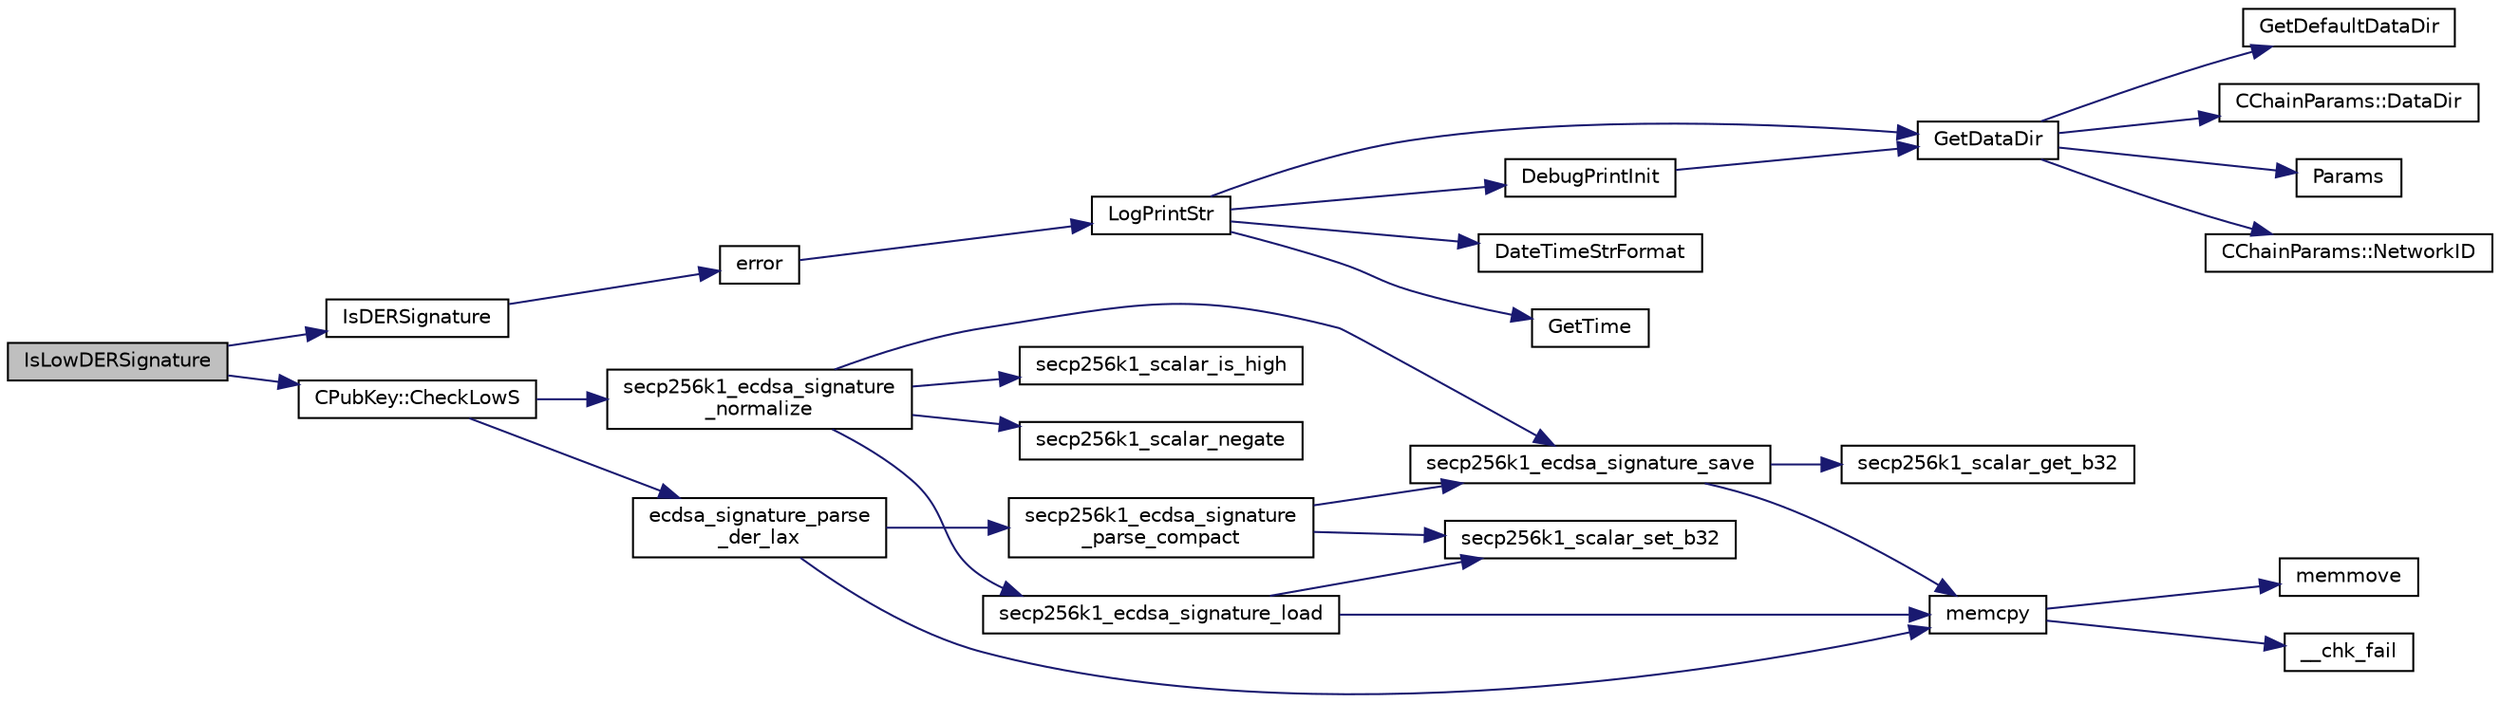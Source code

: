 digraph "IsLowDERSignature"
{
  edge [fontname="Helvetica",fontsize="10",labelfontname="Helvetica",labelfontsize="10"];
  node [fontname="Helvetica",fontsize="10",shape=record];
  rankdir="LR";
  Node2338 [label="IsLowDERSignature",height=0.2,width=0.4,color="black", fillcolor="grey75", style="filled", fontcolor="black"];
  Node2338 -> Node2339 [color="midnightblue",fontsize="10",style="solid",fontname="Helvetica"];
  Node2339 [label="IsDERSignature",height=0.2,width=0.4,color="black", fillcolor="white", style="filled",URL="$dd/d0f/script_8cpp.html#a085cff21cf73b4aa50c6fc5a0082ad85"];
  Node2339 -> Node2340 [color="midnightblue",fontsize="10",style="solid",fontname="Helvetica"];
  Node2340 [label="error",height=0.2,width=0.4,color="black", fillcolor="white", style="filled",URL="$d8/d3c/util_8h.html#af8985880cf4ef26df0a5aa2ffcb76662"];
  Node2340 -> Node2341 [color="midnightblue",fontsize="10",style="solid",fontname="Helvetica"];
  Node2341 [label="LogPrintStr",height=0.2,width=0.4,color="black", fillcolor="white", style="filled",URL="$d8/d3c/util_8h.html#afd4c3002b2797c0560adddb6af3ca1da"];
  Node2341 -> Node2342 [color="midnightblue",fontsize="10",style="solid",fontname="Helvetica"];
  Node2342 [label="DebugPrintInit",height=0.2,width=0.4,color="black", fillcolor="white", style="filled",URL="$df/d2d/util_8cpp.html#a751ff5f21d880737811136b5e0bcea12"];
  Node2342 -> Node2343 [color="midnightblue",fontsize="10",style="solid",fontname="Helvetica"];
  Node2343 [label="GetDataDir",height=0.2,width=0.4,color="black", fillcolor="white", style="filled",URL="$df/d2d/util_8cpp.html#ab83866a054745d4b30a3948a1b44beba"];
  Node2343 -> Node2344 [color="midnightblue",fontsize="10",style="solid",fontname="Helvetica"];
  Node2344 [label="Params",height=0.2,width=0.4,color="black", fillcolor="white", style="filled",URL="$df/dbf/chainparams_8cpp.html#ace5c5b706d71a324a417dd2db394fd4a",tooltip="Return the currently selected parameters. "];
  Node2343 -> Node2345 [color="midnightblue",fontsize="10",style="solid",fontname="Helvetica"];
  Node2345 [label="CChainParams::NetworkID",height=0.2,width=0.4,color="black", fillcolor="white", style="filled",URL="$d1/d4f/class_c_chain_params.html#a90dc493ec0c0325c98c3ac06eb99862b"];
  Node2343 -> Node2346 [color="midnightblue",fontsize="10",style="solid",fontname="Helvetica"];
  Node2346 [label="GetDefaultDataDir",height=0.2,width=0.4,color="black", fillcolor="white", style="filled",URL="$df/d2d/util_8cpp.html#ab272995de020a3bcbf743be630e485c6"];
  Node2343 -> Node2347 [color="midnightblue",fontsize="10",style="solid",fontname="Helvetica"];
  Node2347 [label="CChainParams::DataDir",height=0.2,width=0.4,color="black", fillcolor="white", style="filled",URL="$d1/d4f/class_c_chain_params.html#a959488b5d8e6fe62857940b831d73a78"];
  Node2341 -> Node2343 [color="midnightblue",fontsize="10",style="solid",fontname="Helvetica"];
  Node2341 -> Node2348 [color="midnightblue",fontsize="10",style="solid",fontname="Helvetica"];
  Node2348 [label="DateTimeStrFormat",height=0.2,width=0.4,color="black", fillcolor="white", style="filled",URL="$df/d2d/util_8cpp.html#a749bc6776c8ec72d7c5e4dea56aee415"];
  Node2341 -> Node2349 [color="midnightblue",fontsize="10",style="solid",fontname="Helvetica"];
  Node2349 [label="GetTime",height=0.2,width=0.4,color="black", fillcolor="white", style="filled",URL="$df/d2d/util_8cpp.html#a46fac5fba8ba905b5f9acb364f5d8c6f"];
  Node2338 -> Node2350 [color="midnightblue",fontsize="10",style="solid",fontname="Helvetica"];
  Node2350 [label="CPubKey::CheckLowS",height=0.2,width=0.4,color="black", fillcolor="white", style="filled",URL="$da/d4e/class_c_pub_key.html#a4ada230ef593456ef9088c28fd5ca34e",tooltip="Check whether a signature is normalized (lower-S). "];
  Node2350 -> Node2351 [color="midnightblue",fontsize="10",style="solid",fontname="Helvetica"];
  Node2351 [label="ecdsa_signature_parse\l_der_lax",height=0.2,width=0.4,color="black", fillcolor="white", style="filled",URL="$da/d8e/pubkey_8cpp.html#acd68762de13ffb2c909fcf12acfea0fd",tooltip="This function is taken from the libsecp256k1 distribution and implements DER parsing for ECDSA signat..."];
  Node2351 -> Node2352 [color="midnightblue",fontsize="10",style="solid",fontname="Helvetica"];
  Node2352 [label="secp256k1_ecdsa_signature\l_parse_compact",height=0.2,width=0.4,color="black", fillcolor="white", style="filled",URL="$d7/dd3/secp256k1_8h.html#a2aff2802eca3d15ec54298e879579897",tooltip="Parse an ECDSA signature in compact (64 bytes) format. "];
  Node2352 -> Node2353 [color="midnightblue",fontsize="10",style="solid",fontname="Helvetica"];
  Node2353 [label="secp256k1_scalar_set_b32",height=0.2,width=0.4,color="black", fillcolor="white", style="filled",URL="$db/d94/scalar_8h.html#a25cc2d45ae1d1765d07c3313cdf46fa0",tooltip="Set a scalar from a big endian byte array. "];
  Node2352 -> Node2354 [color="midnightblue",fontsize="10",style="solid",fontname="Helvetica"];
  Node2354 [label="secp256k1_ecdsa_signature_save",height=0.2,width=0.4,color="black", fillcolor="white", style="filled",URL="$d1/d8c/secp256k1_8c.html#a94e522f94c4819bebf8e854952eb6a8f"];
  Node2354 -> Node2355 [color="midnightblue",fontsize="10",style="solid",fontname="Helvetica"];
  Node2355 [label="memcpy",height=0.2,width=0.4,color="black", fillcolor="white", style="filled",URL="$d5/d9f/glibc__compat_8cpp.html#a0f46826ab0466591e136db24394923cf"];
  Node2355 -> Node2356 [color="midnightblue",fontsize="10",style="solid",fontname="Helvetica"];
  Node2356 [label="memmove",height=0.2,width=0.4,color="black", fillcolor="white", style="filled",URL="$d5/d9f/glibc__compat_8cpp.html#a9778d49e9029dd75bc53ecbbf9f5e9a1"];
  Node2355 -> Node2357 [color="midnightblue",fontsize="10",style="solid",fontname="Helvetica"];
  Node2357 [label="__chk_fail",height=0.2,width=0.4,color="black", fillcolor="white", style="filled",URL="$d5/d9f/glibc__compat_8cpp.html#a424ac71631da5ada2976630ff67051d1"];
  Node2354 -> Node2358 [color="midnightblue",fontsize="10",style="solid",fontname="Helvetica"];
  Node2358 [label="secp256k1_scalar_get_b32",height=0.2,width=0.4,color="black", fillcolor="white", style="filled",URL="$db/d94/scalar_8h.html#a4fa08f8af5a23f505b44c9ef1bec1831",tooltip="Convert a scalar to a byte array. "];
  Node2351 -> Node2355 [color="midnightblue",fontsize="10",style="solid",fontname="Helvetica"];
  Node2350 -> Node2359 [color="midnightblue",fontsize="10",style="solid",fontname="Helvetica"];
  Node2359 [label="secp256k1_ecdsa_signature\l_normalize",height=0.2,width=0.4,color="black", fillcolor="white", style="filled",URL="$d7/dd3/secp256k1_8h.html#a93ec36a19229f08acc5ff1ca613ab3a1",tooltip="Convert a signature to a normalized lower-S form. "];
  Node2359 -> Node2360 [color="midnightblue",fontsize="10",style="solid",fontname="Helvetica"];
  Node2360 [label="secp256k1_ecdsa_signature_load",height=0.2,width=0.4,color="black", fillcolor="white", style="filled",URL="$d1/d8c/secp256k1_8c.html#af2027241c9dfc85fa5b6a3bb5fe41d18"];
  Node2360 -> Node2355 [color="midnightblue",fontsize="10",style="solid",fontname="Helvetica"];
  Node2360 -> Node2353 [color="midnightblue",fontsize="10",style="solid",fontname="Helvetica"];
  Node2359 -> Node2361 [color="midnightblue",fontsize="10",style="solid",fontname="Helvetica"];
  Node2361 [label="secp256k1_scalar_is_high",height=0.2,width=0.4,color="black", fillcolor="white", style="filled",URL="$db/d94/scalar_8h.html#aab66620cbbe49bec3c7c02f4a1219c05",tooltip="Check whether a scalar is higher than the group order divided by 2. "];
  Node2359 -> Node2362 [color="midnightblue",fontsize="10",style="solid",fontname="Helvetica"];
  Node2362 [label="secp256k1_scalar_negate",height=0.2,width=0.4,color="black", fillcolor="white", style="filled",URL="$db/d94/scalar_8h.html#aa3f1c1d4536adf835ee256878c222968",tooltip="Compute the complement of a scalar (modulo the group order). "];
  Node2359 -> Node2354 [color="midnightblue",fontsize="10",style="solid",fontname="Helvetica"];
}
